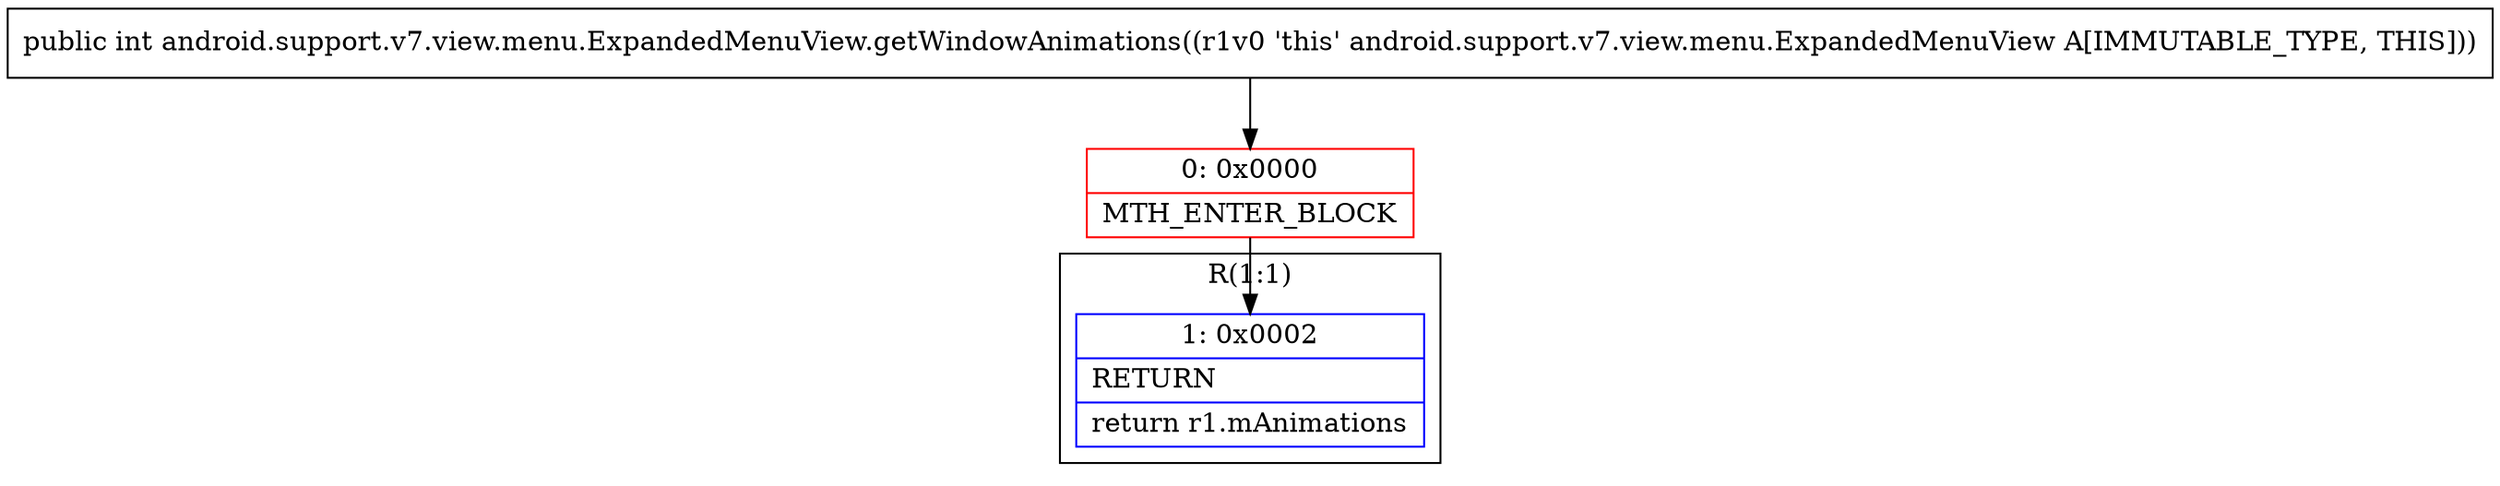 digraph "CFG forandroid.support.v7.view.menu.ExpandedMenuView.getWindowAnimations()I" {
subgraph cluster_Region_2073870744 {
label = "R(1:1)";
node [shape=record,color=blue];
Node_1 [shape=record,label="{1\:\ 0x0002|RETURN\l|return r1.mAnimations\l}"];
}
Node_0 [shape=record,color=red,label="{0\:\ 0x0000|MTH_ENTER_BLOCK\l}"];
MethodNode[shape=record,label="{public int android.support.v7.view.menu.ExpandedMenuView.getWindowAnimations((r1v0 'this' android.support.v7.view.menu.ExpandedMenuView A[IMMUTABLE_TYPE, THIS])) }"];
MethodNode -> Node_0;
Node_0 -> Node_1;
}

